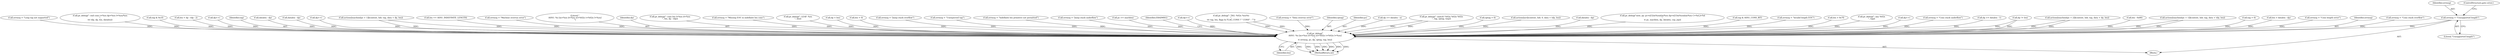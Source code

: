 digraph "0_linux_0d62e9dd6da45bbf0f33a8617afc5fe774c8f45f@pointer" {
"1000934" [label="(Call,errmsg = \"Unsupported length\")"];
"1000953" [label="(Call,pr_debug(\"\nASN1: %s [m=%zu d=%zu ot=%02x t=%02x l=%zu]\n\",\n\t\t errmsg, pc, dp, optag, tag, len))"];
"1000949" [label="(Call,errmsg = \"Long tag not supported\")"];
"1000678" [label="(Call,pr_debug(\"- end cons t=%zu dp=%zu l=%zu/%zu\n\",\n\t\t\t tdp, dp, len, datalen))"];
"1000936" [label="(Literal,\"Unsupported length\")"];
"1000953" [label="(Call,pr_debug(\"\nASN1: %s [m=%zu d=%zu ot=%02x t=%02x l=%zu]\n\",\n\t\t errmsg, pc, dp, optag, tag, len))"];
"1000274" [label="(Call,tag & 0x1f)"];
"1000736" [label="(Call,len = dp - tdp - 2)"];
"1000269" [label="(Call,dp++)"];
"1000959" [label="(Identifier,tag)"];
"1000370" [label="(Call,datalen - dp)"];
"1000116" [label="(Block,)"];
"1000422" [label="(Call,datalen - dp)"];
"1000934" [label="(Call,errmsg = \"Unsupported length\")"];
"1000732" [label="(Call,dp++)"];
"1000492" [label="(Call,actions[machine[pc + 1]](context, hdr, tag, data + dp, len))"];
"1000352" [label="(Call,len == ASN1_INDEFINITE_LENGTH)"];
"1000960" [label="(Identifier,len)"];
"1000894" [label="(Call,errmsg = \"Machine overrun error\")"];
"1000954" [label="(Literal,\"\nASN1: %s [m=%zu d=%zu ot=%02x t=%02x l=%zu]\n\")"];
"1000957" [label="(Identifier,dp)"];
"1000777" [label="(Call,pr_debug(\"- cons len l=%zu d=%zu\n\", len, dp - tdp))"];
"1000924" [label="(Call,errmsg = \"Missing EOC in indefinite len cons\")"];
"1000565" [label="(Call,pr_debug(\"- LEAF: %zu\n\", len))"];
"1000747" [label="(Call,dp < len)"];
"1000935" [label="(Identifier,errmsg)"];
"1000170" [label="(Call,len = 0)"];
"1000904" [label="(Call,errmsg = \"Jump stack overflow\")"];
"1000944" [label="(Call,errmsg = \"Unexpected tag\")"];
"1000937" [label="(ControlStructure,goto error;)"];
"1000939" [label="(Call,errmsg = \"Indefinite len primitive not permitted\")"];
"1000899" [label="(Call,errmsg = \"Jump stack underflow\")"];
"1000200" [label="(Call,pc >= machlen)"];
"1000963" [label="(Identifier,EBADMSG)"];
"1000704" [label="(Call,dp++)"];
"1000472" [label="(Call,pr_debug(\"- TAG: %02x %zu%s\n\",\n\t\t\t tag, len, flags & FLAG_CONS ? \" CONS\" : \"\"))"];
"1000889" [label="(Call,errmsg = \"Data overrun error\")"];
"1000958" [label="(Identifier,optag)"];
"1000956" [label="(Identifier,pc)"];
"1000390" [label="(Call,dp >= datalen - n)"];
"1000312" [label="(Call,pr_debug(\"- match? %02x %02x %02x\n\", tag, optag, tmp))"];
"1000149" [label="(Call,optag = 0)"];
"1000810" [label="(Call,actions[act](context, hdr, 0, data + tdp, len))"];
"1000695" [label="(Call,datalen - dp)"];
"1000190" [label="(Call,pr_debug(\"next_op: pc=\e[32m%zu\e[m/%zu dp=\e[33m%zu\e[m/%zu C=%d J=%d\n\",\n\t\t pc, machlen, dp, datalen, csp, jsp))"];
"1000359" [label="(Call,tag & ASN1_CONS_BIT)"];
"1000929" [label="(Call,errmsg = \"Invalid length EOC\")"];
"1000346" [label="(Call,len > 0x7f)"];
"1000964" [label="(MethodReturn,int)"];
"1000284" [label="(Call,pr_debug(\"- any %02x\n\", tag))"];
"1000343" [label="(Call,dp++)"];
"1000909" [label="(Call,errmsg = \"Cons stack underflow\")"];
"1000259" [label="(Call,dp >= datalen - 1)"];
"1000770" [label="(Call,dp != len)"];
"1000512" [label="(Call,actions[machine[pc + 2]](context, hdr, tag, data + dp, len))"];
"1000379" [label="(Call,len - 0x80)"];
"1000840" [label="(Call,actions[machine[pc + 1]](context, hdr, tag, data + tdp, len))"];
"1000137" [label="(Call,tag = 0)"];
"1000420" [label="(Call,len > datalen - dp)"];
"1000919" [label="(Call,errmsg = \"Cons length error\")"];
"1000955" [label="(Identifier,errmsg)"];
"1000914" [label="(Call,errmsg = \"Cons stack overflow\")"];
"1000934" -> "1000116"  [label="AST: "];
"1000934" -> "1000936"  [label="CFG: "];
"1000935" -> "1000934"  [label="AST: "];
"1000936" -> "1000934"  [label="AST: "];
"1000937" -> "1000934"  [label="CFG: "];
"1000934" -> "1000953"  [label="DDG: "];
"1000953" -> "1000116"  [label="AST: "];
"1000953" -> "1000960"  [label="CFG: "];
"1000954" -> "1000953"  [label="AST: "];
"1000955" -> "1000953"  [label="AST: "];
"1000956" -> "1000953"  [label="AST: "];
"1000957" -> "1000953"  [label="AST: "];
"1000958" -> "1000953"  [label="AST: "];
"1000959" -> "1000953"  [label="AST: "];
"1000960" -> "1000953"  [label="AST: "];
"1000963" -> "1000953"  [label="CFG: "];
"1000953" -> "1000964"  [label="DDG: "];
"1000953" -> "1000964"  [label="DDG: "];
"1000953" -> "1000964"  [label="DDG: "];
"1000953" -> "1000964"  [label="DDG: "];
"1000953" -> "1000964"  [label="DDG: "];
"1000953" -> "1000964"  [label="DDG: "];
"1000953" -> "1000964"  [label="DDG: "];
"1000919" -> "1000953"  [label="DDG: "];
"1000904" -> "1000953"  [label="DDG: "];
"1000894" -> "1000953"  [label="DDG: "];
"1000924" -> "1000953"  [label="DDG: "];
"1000949" -> "1000953"  [label="DDG: "];
"1000889" -> "1000953"  [label="DDG: "];
"1000939" -> "1000953"  [label="DDG: "];
"1000944" -> "1000953"  [label="DDG: "];
"1000929" -> "1000953"  [label="DDG: "];
"1000914" -> "1000953"  [label="DDG: "];
"1000899" -> "1000953"  [label="DDG: "];
"1000909" -> "1000953"  [label="DDG: "];
"1000200" -> "1000953"  [label="DDG: "];
"1000259" -> "1000953"  [label="DDG: "];
"1000695" -> "1000953"  [label="DDG: "];
"1000370" -> "1000953"  [label="DDG: "];
"1000190" -> "1000953"  [label="DDG: "];
"1000343" -> "1000953"  [label="DDG: "];
"1000422" -> "1000953"  [label="DDG: "];
"1000704" -> "1000953"  [label="DDG: "];
"1000390" -> "1000953"  [label="DDG: "];
"1000269" -> "1000953"  [label="DDG: "];
"1000770" -> "1000953"  [label="DDG: "];
"1000770" -> "1000953"  [label="DDG: "];
"1000732" -> "1000953"  [label="DDG: "];
"1000312" -> "1000953"  [label="DDG: "];
"1000312" -> "1000953"  [label="DDG: "];
"1000149" -> "1000953"  [label="DDG: "];
"1000284" -> "1000953"  [label="DDG: "];
"1000840" -> "1000953"  [label="DDG: "];
"1000840" -> "1000953"  [label="DDG: "];
"1000274" -> "1000953"  [label="DDG: "];
"1000492" -> "1000953"  [label="DDG: "];
"1000492" -> "1000953"  [label="DDG: "];
"1000359" -> "1000953"  [label="DDG: "];
"1000137" -> "1000953"  [label="DDG: "];
"1000512" -> "1000953"  [label="DDG: "];
"1000512" -> "1000953"  [label="DDG: "];
"1000472" -> "1000953"  [label="DDG: "];
"1000472" -> "1000953"  [label="DDG: "];
"1000810" -> "1000953"  [label="DDG: "];
"1000352" -> "1000953"  [label="DDG: "];
"1000346" -> "1000953"  [label="DDG: "];
"1000379" -> "1000953"  [label="DDG: "];
"1000565" -> "1000953"  [label="DDG: "];
"1000420" -> "1000953"  [label="DDG: "];
"1000736" -> "1000953"  [label="DDG: "];
"1000170" -> "1000953"  [label="DDG: "];
"1000777" -> "1000953"  [label="DDG: "];
"1000678" -> "1000953"  [label="DDG: "];
"1000747" -> "1000953"  [label="DDG: "];
}
